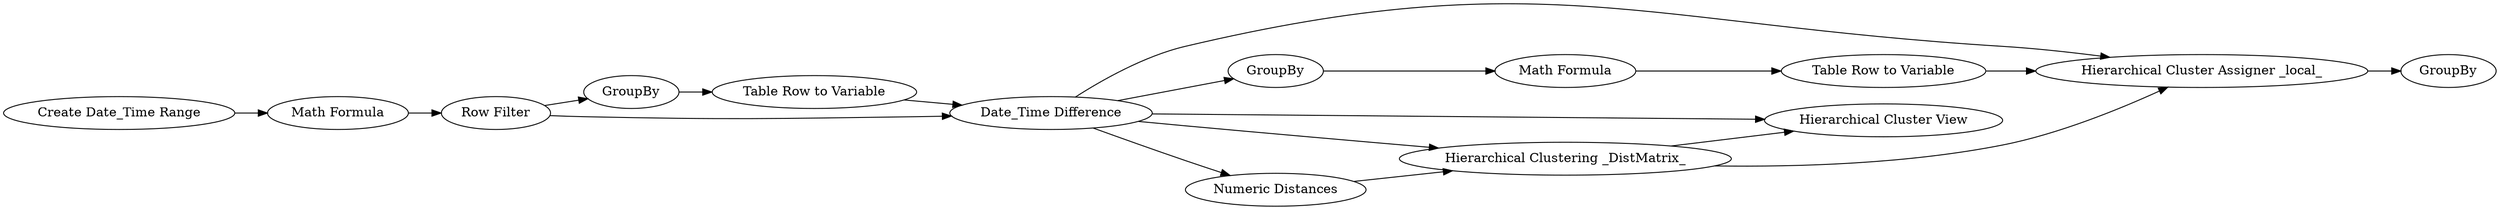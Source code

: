 digraph {
	"581158152307405050_9" [label=GroupBy]
	"581158152307405050_5" [label="Date_Time Difference"]
	"581158152307405050_17" [label="Hierarchical Cluster Assigner _local_"]
	"581158152307405050_19" [label="Math Formula"]
	"581158152307405050_18" [label=GroupBy]
	"581158152307405050_10" [label="Table Row to Variable"]
	"581158152307405050_1" [label="Create Date_Time Range"]
	"581158152307405050_16" [label="Hierarchical Cluster View"]
	"581158152307405050_2" [label="Math Formula"]
	"581158152307405050_22" [label=GroupBy]
	"581158152307405050_3" [label="Row Filter"]
	"581158152307405050_15" [label="Hierarchical Clustering _DistMatrix_"]
	"581158152307405050_20" [label="Table Row to Variable"]
	"581158152307405050_8" [label="Numeric Distances"]
	"581158152307405050_18" -> "581158152307405050_19"
	"581158152307405050_5" -> "581158152307405050_8"
	"581158152307405050_1" -> "581158152307405050_2"
	"581158152307405050_15" -> "581158152307405050_16"
	"581158152307405050_10" -> "581158152307405050_5"
	"581158152307405050_8" -> "581158152307405050_15"
	"581158152307405050_3" -> "581158152307405050_9"
	"581158152307405050_5" -> "581158152307405050_16"
	"581158152307405050_5" -> "581158152307405050_15"
	"581158152307405050_19" -> "581158152307405050_20"
	"581158152307405050_20" -> "581158152307405050_17"
	"581158152307405050_3" -> "581158152307405050_5"
	"581158152307405050_5" -> "581158152307405050_18"
	"581158152307405050_5" -> "581158152307405050_17"
	"581158152307405050_15" -> "581158152307405050_17"
	"581158152307405050_9" -> "581158152307405050_10"
	"581158152307405050_17" -> "581158152307405050_22"
	"581158152307405050_2" -> "581158152307405050_3"
	rankdir=LR
}
